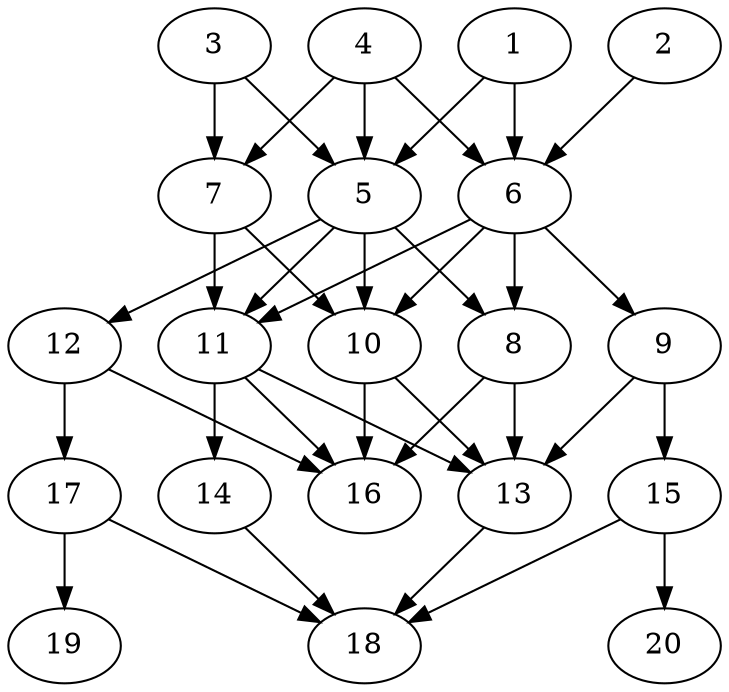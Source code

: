 // DAG automatically generated by daggen at Tue Jul 23 14:31:37 2019
// ./daggen --dot -n 20 --ccr 0.5 --fat 0.5 --regular 0.5 --density 0.8 --mindata 5242880 --maxdata 52428800 
digraph G {
  1 [size="84633600", alpha="0.06", expect_size="42316800"] 
  1 -> 5 [size ="42316800"]
  1 -> 6 [size ="42316800"]
  2 [size="69738496", alpha="0.09", expect_size="34869248"] 
  2 -> 6 [size ="34869248"]
  3 [size="39010304", alpha="0.08", expect_size="19505152"] 
  3 -> 5 [size ="19505152"]
  3 -> 7 [size ="19505152"]
  4 [size="103989248", alpha="0.06", expect_size="51994624"] 
  4 -> 5 [size ="51994624"]
  4 -> 6 [size ="51994624"]
  4 -> 7 [size ="51994624"]
  5 [size="101302272", alpha="0.03", expect_size="50651136"] 
  5 -> 8 [size ="50651136"]
  5 -> 10 [size ="50651136"]
  5 -> 11 [size ="50651136"]
  5 -> 12 [size ="50651136"]
  6 [size="75945984", alpha="0.02", expect_size="37972992"] 
  6 -> 8 [size ="37972992"]
  6 -> 9 [size ="37972992"]
  6 -> 10 [size ="37972992"]
  6 -> 11 [size ="37972992"]
  7 [size="90763264", alpha="0.06", expect_size="45381632"] 
  7 -> 10 [size ="45381632"]
  7 -> 11 [size ="45381632"]
  8 [size="88899584", alpha="0.14", expect_size="44449792"] 
  8 -> 13 [size ="44449792"]
  8 -> 16 [size ="44449792"]
  9 [size="100931584", alpha="0.07", expect_size="50465792"] 
  9 -> 13 [size ="50465792"]
  9 -> 15 [size ="50465792"]
  10 [size="51257344", alpha="0.03", expect_size="25628672"] 
  10 -> 13 [size ="25628672"]
  10 -> 16 [size ="25628672"]
  11 [size="95522816", alpha="0.11", expect_size="47761408"] 
  11 -> 13 [size ="47761408"]
  11 -> 14 [size ="47761408"]
  11 -> 16 [size ="47761408"]
  12 [size="27226112", alpha="0.10", expect_size="13613056"] 
  12 -> 16 [size ="13613056"]
  12 -> 17 [size ="13613056"]
  13 [size="68184064", alpha="0.11", expect_size="34092032"] 
  13 -> 18 [size ="34092032"]
  14 [size="10637312", alpha="0.06", expect_size="5318656"] 
  14 -> 18 [size ="5318656"]
  15 [size="38420480", alpha="0.04", expect_size="19210240"] 
  15 -> 18 [size ="19210240"]
  15 -> 20 [size ="19210240"]
  16 [size="54908928", alpha="0.20", expect_size="27454464"] 
  17 [size="63533056", alpha="0.08", expect_size="31766528"] 
  17 -> 18 [size ="31766528"]
  17 -> 19 [size ="31766528"]
  18 [size="93517824", alpha="0.19", expect_size="46758912"] 
  19 [size="64475136", alpha="0.11", expect_size="32237568"] 
  20 [size="97265664", alpha="0.20", expect_size="48632832"] 
}
